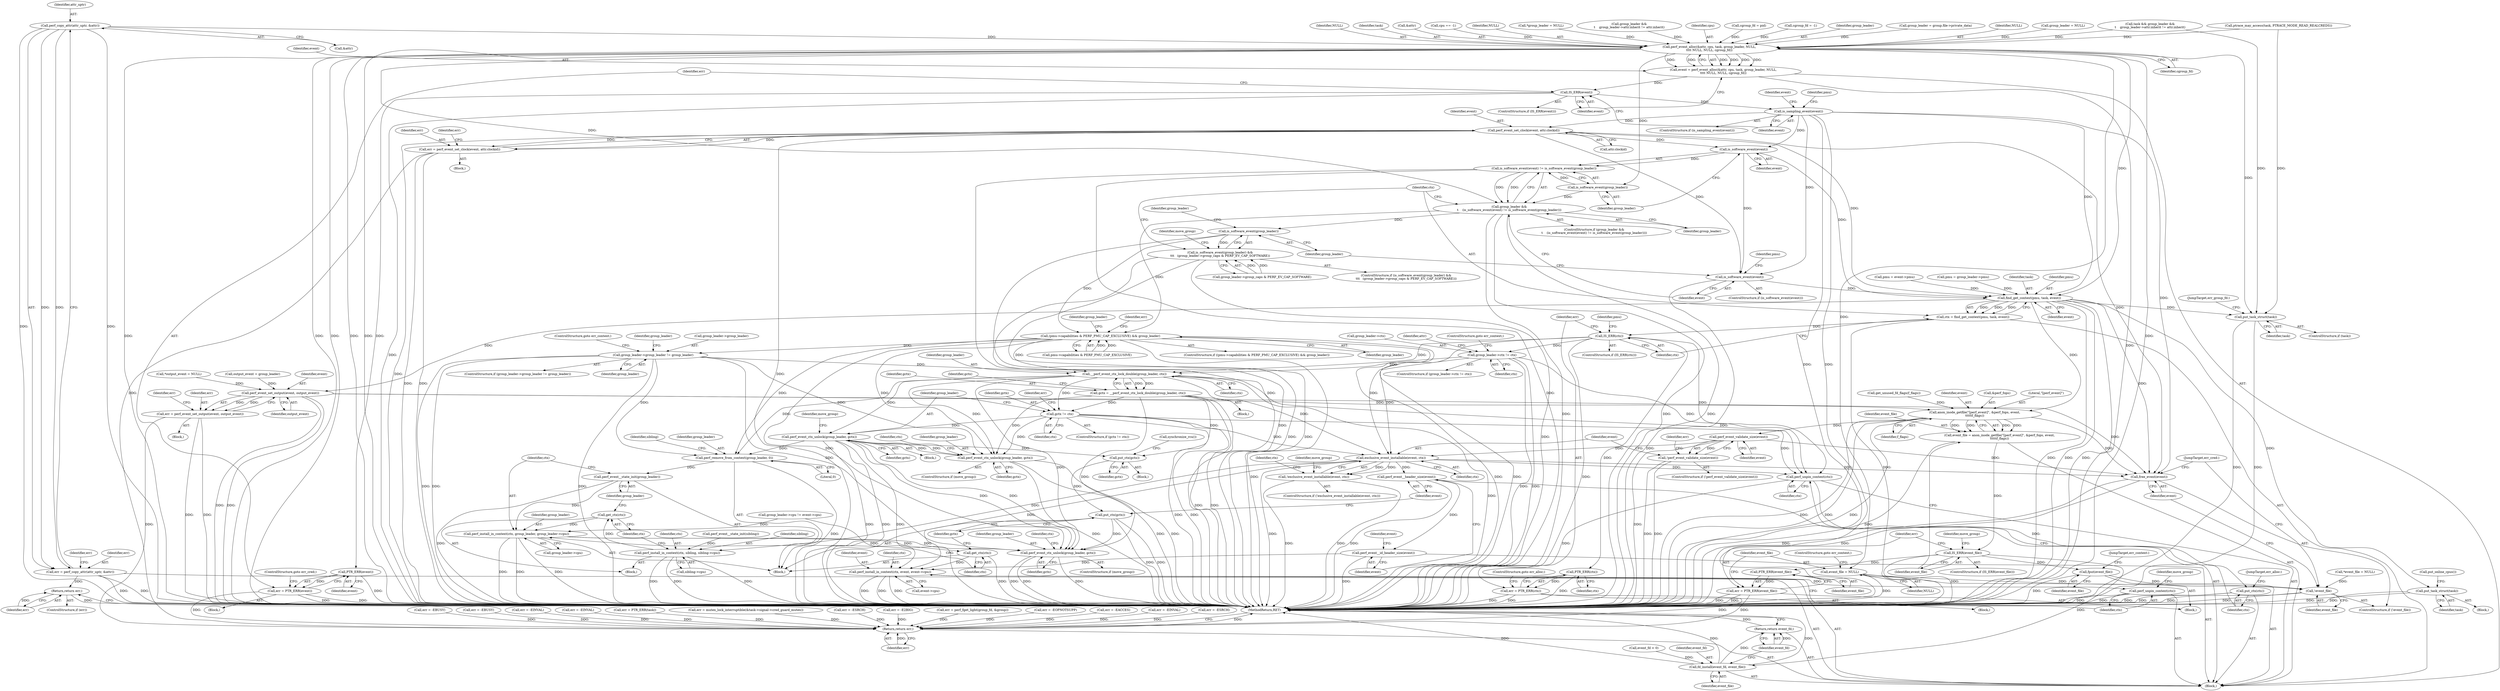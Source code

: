 digraph "0_linux_321027c1fe77f892f4ea07846aeae08cefbbb290@API" {
"1000190" [label="(Call,perf_copy_attr(attr_uptr, &attr))"];
"1000188" [label="(Call,err = perf_copy_attr(attr_uptr, &attr))"];
"1000196" [label="(Return,return err;)"];
"1000391" [label="(Call,perf_event_alloc(&attr, cpu, task, group_leader, NULL,\n\t\t\t\t NULL, NULL, cgroup_fd))"];
"1000389" [label="(Call,event = perf_event_alloc(&attr, cpu, task, group_leader, NULL,\n\t\t\t\t NULL, NULL, cgroup_fd))"];
"1000402" [label="(Call,IS_ERR(event))"];
"1000407" [label="(Call,PTR_ERR(event))"];
"1000405" [label="(Call,err = PTR_ERR(event))"];
"1000856" [label="(Return,return err;)"];
"1000411" [label="(Call,is_sampling_event(event))"];
"1000440" [label="(Call,perf_event_set_clock(event, attr.clockid))"];
"1000438" [label="(Call,err = perf_event_set_clock(event, attr.clockid))"];
"1000463" [label="(Call,is_software_event(event))"];
"1000462" [label="(Call,is_software_event(event) != is_software_event(group_leader))"];
"1000460" [label="(Call,group_leader &&\n\t    (is_software_event(event) != is_software_event(group_leader)))"];
"1000480" [label="(Call,is_software_event(group_leader))"];
"1000479" [label="(Call,is_software_event(group_leader) &&\n\t\t\t   (group_leader->group_caps & PERF_EV_CAP_SOFTWARE))"];
"1000507" [label="(Call,(pmu->capabilities & PERF_PMU_CAP_EXCLUSIVE) && group_leader)"];
"1000528" [label="(Call,group_leader->group_leader != group_leader)"];
"1000620" [label="(Call,__perf_event_ctx_lock_double(group_leader, ctx))"];
"1000618" [label="(Call,gctx = __perf_event_ctx_lock_double(group_leader, ctx))"];
"1000644" [label="(Call,gctx != ctx)"];
"1000655" [label="(Call,perf_event_ctx_unlock(group_leader, gctx))"];
"1000710" [label="(Call,perf_remove_from_context(group_leader, 0))"];
"1000731" [label="(Call,perf_event__state_init(group_leader))"];
"1000733" [label="(Call,perf_install_in_context(ctx, group_leader, group_leader->cpu))"];
"1000739" [label="(Call,get_ctx(ctx))"];
"1000752" [label="(Call,perf_install_in_context(ctx, event, event->cpu))"];
"1000758" [label="(Call,perf_unpin_context(ctx))"];
"1000762" [label="(Call,perf_event_ctx_unlock(group_leader, gctx))"];
"1000717" [label="(Call,put_ctx(gctx))"];
"1000741" [label="(Call,put_ctx(gctx))"];
"1000812" [label="(Call,perf_event_ctx_unlock(group_leader, gctx))"];
"1000692" [label="(Call,exclusive_event_installable(event, ctx))"];
"1000691" [label="(Call,!exclusive_event_installable(event, ctx))"];
"1000723" [label="(Call,perf_install_in_context(ctx, sibling, sibling->cpu))"];
"1000729" [label="(Call,get_ctx(ctx))"];
"1000743" [label="(Call,perf_event__header_size(event))"];
"1000745" [label="(Call,perf_event__id_header_size(event))"];
"1000823" [label="(Call,perf_unpin_context(ctx))"];
"1000825" [label="(Call,put_ctx(ctx))"];
"1000831" [label="(Call,free_event(event))"];
"1000469" [label="(Call,is_software_event(event))"];
"1000493" [label="(Call,find_get_context(pmu, task, event))"];
"1000491" [label="(Call,ctx = find_get_context(pmu, task, event))"];
"1000498" [label="(Call,IS_ERR(ctx))"];
"1000503" [label="(Call,PTR_ERR(ctx))"];
"1000501" [label="(Call,err = PTR_ERR(ctx))"];
"1000569" [label="(Call,group_leader->ctx != ctx)"];
"1000589" [label="(Call,perf_event_set_output(event, output_event))"];
"1000587" [label="(Call,err = perf_event_set_output(event, output_event))"];
"1000597" [label="(Call,anon_inode_getfile(\"[perf_event]\", &perf_fops, event,\n\t\t\t\t\tf_flags))"];
"1000595" [label="(Call,event_file = anon_inode_getfile(\"[perf_event]\", &perf_fops, event,\n\t\t\t\t\tf_flags))"];
"1000604" [label="(Call,IS_ERR(event_file))"];
"1000609" [label="(Call,PTR_ERR(event_file))"];
"1000607" [label="(Call,err = PTR_ERR(event_file))"];
"1000804" [label="(Call,fd_install(event_fd, event_file))"];
"1000807" [label="(Return,return event_fd;)"];
"1000820" [label="(Call,fput(event_file))"];
"1000829" [label="(Call,!event_file)"];
"1000682" [label="(Call,perf_event_validate_size(event))"];
"1000681" [label="(Call,!perf_event_validate_size(event))"];
"1000780" [label="(Call,put_task_struct(task))"];
"1000848" [label="(Call,put_task_struct(task))"];
"1000465" [label="(Call,is_software_event(group_leader))"];
"1000611" [label="(Call,event_file = NULL)"];
"1000405" [label="(Call,err = PTR_ERR(event))"];
"1000646" [label="(Identifier,ctx)"];
"1000742" [label="(Identifier,gctx)"];
"1000719" [label="(Call,synchronize_rcu())"];
"1000395" [label="(Identifier,task)"];
"1000516" [label="(Identifier,err)"];
"1000596" [label="(Identifier,event_file)"];
"1000389" [label="(Call,event = perf_event_alloc(&attr, cpu, task, group_leader, NULL,\n\t\t\t\t NULL, NULL, cgroup_fd))"];
"1000401" [label="(ControlStructure,if (IS_ERR(event)))"];
"1000478" [label="(ControlStructure,if (is_software_event(group_leader) &&\n\t\t\t   (group_leader->group_caps & PERF_EV_CAP_SOFTWARE)))"];
"1000694" [label="(Identifier,ctx)"];
"1000709" [label="(Block,)"];
"1000569" [label="(Call,group_leader->ctx != ctx)"];
"1000386" [label="(Call,cgroup_fd = pid)"];
"1000506" [label="(ControlStructure,if ((pmu->capabilities & PERF_PMU_CAP_EXCLUSIVE) && group_leader))"];
"1000818" [label="(Identifier,ctx)"];
"1000720" [label="(Block,)"];
"1000826" [label="(Identifier,ctx)"];
"1000681" [label="(Call,!perf_event_validate_size(event))"];
"1000378" [label="(Call,ptrace_may_access(task, PTRACE_MODE_READ_REALCREDS))"];
"1000621" [label="(Identifier,group_leader)"];
"1000828" [label="(ControlStructure,if (!event_file))"];
"1000177" [label="(Call,cgroup_fd = -1)"];
"1000504" [label="(Identifier,ctx)"];
"1000568" [label="(ControlStructure,if (group_leader->ctx != ctx))"];
"1000410" [label="(ControlStructure,if (is_sampling_event(event)))"];
"1000607" [label="(Call,err = PTR_ERR(event_file))"];
"1000656" [label="(Identifier,group_leader)"];
"1000718" [label="(Identifier,gctx)"];
"1000527" [label="(ControlStructure,if (group_leader->group_leader != group_leader))"];
"1000515" [label="(Call,err = -EBUSY)"];
"1000761" [label="(Identifier,move_group)"];
"1000466" [label="(Identifier,group_leader)"];
"1000772" [label="(Block,)"];
"1000857" [label="(Identifier,err)"];
"1000698" [label="(Call,err = -EBUSY)"];
"1000618" [label="(Call,gctx = __perf_event_ctx_lock_double(group_leader, ctx))"];
"1000763" [label="(Identifier,group_leader)"];
"1000400" [label="(Identifier,cgroup_fd)"];
"1000480" [label="(Call,is_software_event(group_leader))"];
"1000614" [label="(ControlStructure,goto err_context;)"];
"1000730" [label="(Identifier,ctx)"];
"1000758" [label="(Call,perf_unpin_context(ctx))"];
"1000648" [label="(Call,err = -EINVAL)"];
"1000717" [label="(Call,put_ctx(gctx))"];
"1000705" [label="(Identifier,ctx)"];
"1000731" [label="(Call,perf_event__state_init(group_leader))"];
"1000507" [label="(Call,(pmu->capabilities & PERF_PMU_CAP_EXCLUSIVE) && group_leader)"];
"1000830" [label="(Identifier,event_file)"];
"1000856" [label="(Return,return err;)"];
"1000649" [label="(Identifier,err)"];
"1000616" [label="(Identifier,move_group)"];
"1000849" [label="(Identifier,task)"];
"1000807" [label="(Return,return event_fd;)"];
"1000599" [label="(Call,&perf_fops)"];
"1000503" [label="(Call,PTR_ERR(ctx))"];
"1000611" [label="(Call,event_file = NULL)"];
"1000620" [label="(Call,__perf_event_ctx_lock_double(group_leader, ctx))"];
"1000192" [label="(Call,&attr)"];
"1000740" [label="(Identifier,ctx)"];
"1000643" [label="(ControlStructure,if (gctx != ctx))"];
"1000745" [label="(Call,perf_event__id_header_size(event))"];
"1000428" [label="(Call,pmu = event->pmu)"];
"1000806" [label="(Identifier,event_file)"];
"1000804" [label="(Call,fd_install(event_fd, event_file))"];
"1000782" [label="(Call,put_online_cpus())"];
"1000472" [label="(Call,pmu = group_leader->pmu)"];
"1000470" [label="(Identifier,event)"];
"1000188" [label="(Call,err = perf_copy_attr(attr_uptr, &attr))"];
"1000739" [label="(Call,get_ctx(ctx))"];
"1000605" [label="(Identifier,event_file)"];
"1000468" [label="(ControlStructure,if (is_software_event(event)))"];
"1000715" [label="(Identifier,sibling)"];
"1000746" [label="(Identifier,event)"];
"1000528" [label="(Call,group_leader->group_leader != group_leader)"];
"1000680" [label="(ControlStructure,if (!perf_event_validate_size(event)))"];
"1000831" [label="(Call,free_event(event))"];
"1000587" [label="(Call,err = perf_event_set_output(event, output_event))"];
"1000824" [label="(Identifier,ctx)"];
"1000821" [label="(Identifier,event_file)"];
"1000603" [label="(ControlStructure,if (IS_ERR(event_file)))"];
"1000489" [label="(Identifier,move_group)"];
"1000591" [label="(Identifier,output_event)"];
"1000402" [label="(Call,IS_ERR(event))"];
"1000194" [label="(ControlStructure,if (err))"];
"1000396" [label="(Identifier,group_leader)"];
"1000820" [label="(Call,fput(event_file))"];
"1000764" [label="(Identifier,gctx)"];
"1000196" [label="(Return,return err;)"];
"1000463" [label="(Call,is_software_event(event))"];
"1000406" [label="(Identifier,err)"];
"1000586" [label="(Block,)"];
"1000404" [label="(Block,)"];
"1000848" [label="(Call,put_task_struct(task))"];
"1000827" [label="(JumpTarget,err_alloc:)"];
"1000734" [label="(Identifier,ctx)"];
"1000617" [label="(Block,)"];
"1000693" [label="(Identifier,event)"];
"1000302" [label="(Call,output_event = group_leader)"];
"1000190" [label="(Call,perf_copy_attr(attr_uptr, &attr))"];
"1000858" [label="(MethodReturn,RET)"];
"1000492" [label="(Identifier,ctx)"];
"1000808" [label="(Identifier,event_fd)"];
"1000755" [label="(Call,event->cpu)"];
"1000523" [label="(Call,err = -EINVAL)"];
"1000713" [label="(Block,)"];
"1000813" [label="(Identifier,group_leader)"];
"1000469" [label="(Call,is_software_event(event))"];
"1000155" [label="(Call,*event_file = NULL)"];
"1000510" [label="(Identifier,pmu)"];
"1000461" [label="(Identifier,group_leader)"];
"1000418" [label="(Identifier,event)"];
"1000412" [label="(Identifier,event)"];
"1000574" [label="(ControlStructure,goto err_context;)"];
"1000655" [label="(Call,perf_event_ctx_unlock(group_leader, gctx))"];
"1000291" [label="(Call,group_leader = group.file->private_data)"];
"1000495" [label="(Identifier,task)"];
"1000513" [label="(Identifier,group_leader)"];
"1000724" [label="(Identifier,ctx)"];
"1000390" [label="(Identifier,event)"];
"1000459" [label="(ControlStructure,if (group_leader &&\n\t    (is_software_event(event) != is_software_event(group_leader))))"];
"1000608" [label="(Identifier,err)"];
"1000397" [label="(Identifier,NULL)"];
"1000593" [label="(Identifier,err)"];
"1000749" [label="(Identifier,event)"];
"1000521" [label="(Identifier,group_leader)"];
"1000331" [label="(Call,err = PTR_ERR(task))"];
"1000692" [label="(Call,exclusive_event_installable(event, ctx))"];
"1000822" [label="(JumpTarget,err_context:)"];
"1000604" [label="(Call,IS_ERR(event_file))"];
"1000195" [label="(Identifier,err)"];
"1000464" [label="(Identifier,event)"];
"1000712" [label="(Literal,0)"];
"1000271" [label="(Call,event_fd < 0)"];
"1000729" [label="(Call,get_ctx(ctx))"];
"1000759" [label="(Identifier,ctx)"];
"1000610" [label="(Identifier,event_file)"];
"1000496" [label="(Identifier,event)"];
"1000440" [label="(Call,perf_event_set_clock(event, attr.clockid))"];
"1000491" [label="(Call,ctx = find_get_context(pmu, task, event))"];
"1000309" [label="(Call,group_leader = NULL)"];
"1000497" [label="(ControlStructure,if (IS_ERR(ctx)))"];
"1000754" [label="(Identifier,event)"];
"1000498" [label="(Call,IS_ERR(ctx))"];
"1000760" [label="(ControlStructure,if (move_group))"];
"1000446" [label="(Identifier,err)"];
"1000140" [label="(Block,)"];
"1000711" [label="(Identifier,group_leader)"];
"1000502" [label="(Identifier,err)"];
"1000508" [label="(Call,pmu->capabilities & PERF_PMU_CAP_EXCLUSIVE)"];
"1000533" [label="(ControlStructure,goto err_context;)"];
"1000481" [label="(Identifier,group_leader)"];
"1000484" [label="(Identifier,group_leader)"];
"1000710" [label="(Call,perf_remove_from_context(group_leader, 0))"];
"1000398" [label="(Identifier,NULL)"];
"1000532" [label="(Identifier,group_leader)"];
"1000360" [label="(Call,err = mutex_lock_interruptible(&task->signal->cred_guard_mutex))"];
"1000442" [label="(Call,attr.clockid)"];
"1000337" [label="(Call,task && group_leader &&\n\t    group_leader->attr.inherit != attr.inherit)"];
"1000499" [label="(Identifier,ctx)"];
"1000392" [label="(Call,&attr)"];
"1000630" [label="(Call,err = -ESRCH)"];
"1000391" [label="(Call,perf_event_alloc(&attr, cpu, task, group_leader, NULL,\n\t\t\t\t NULL, NULL, cgroup_fd))"];
"1000439" [label="(Identifier,err)"];
"1000479" [label="(Call,is_software_event(group_leader) &&\n\t\t\t   (group_leader->group_caps & PERF_EV_CAP_SOFTWARE))"];
"1000403" [label="(Identifier,event)"];
"1000408" [label="(Identifier,event)"];
"1000460" [label="(Call,group_leader &&\n\t    (is_software_event(event) != is_software_event(group_leader)))"];
"1000619" [label="(Identifier,gctx)"];
"1000733" [label="(Call,perf_install_in_context(ctx, group_leader, group_leader->cpu))"];
"1000781" [label="(Identifier,task)"];
"1000659" [label="(Identifier,move_group)"];
"1000753" [label="(Identifier,ctx)"];
"1000743" [label="(Call,perf_event__header_size(event))"];
"1000409" [label="(ControlStructure,goto err_cred;)"];
"1000829" [label="(Call,!event_file)"];
"1000812" [label="(Call,perf_event_ctx_unlock(group_leader, gctx))"];
"1000598" [label="(Literal,\"[perf_event]\")"];
"1000752" [label="(Call,perf_install_in_context(ctx, event, event->cpu))"];
"1000189" [label="(Identifier,err)"];
"1000493" [label="(Call,find_get_context(pmu, task, event))"];
"1000609" [label="(Call,PTR_ERR(event_file))"];
"1000768" [label="(Identifier,ctx)"];
"1000501" [label="(Call,err = PTR_ERR(ctx))"];
"1000597" [label="(Call,anon_inode_getfile(\"[perf_event]\", &perf_fops, event,\n\t\t\t\t\tf_flags))"];
"1000721" [label="(Call,perf_event__state_init(sibling))"];
"1000683" [label="(Identifier,event)"];
"1000438" [label="(Call,err = perf_event_set_clock(event, attr.clockid))"];
"1000588" [label="(Identifier,err)"];
"1000685" [label="(Call,err = -E2BIG)"];
"1000732" [label="(Identifier,group_leader)"];
"1000252" [label="(Call,cpu == -1)"];
"1000282" [label="(Call,err = perf_fget_light(group_fd, &group))"];
"1000191" [label="(Identifier,attr_uptr)"];
"1000645" [label="(Identifier,gctx)"];
"1000462" [label="(Call,is_software_event(event) != is_software_event(group_leader))"];
"1000833" [label="(JumpTarget,err_cred:)"];
"1000589" [label="(Call,perf_event_set_output(event, output_event))"];
"1000494" [label="(Identifier,pmu)"];
"1000268" [label="(Call,get_unused_fd_flags(f_flags))"];
"1000823" [label="(Call,perf_unpin_context(ctx))"];
"1000814" [label="(Identifier,gctx)"];
"1000690" [label="(ControlStructure,if (!exclusive_event_installable(event, ctx)))"];
"1000399" [label="(Identifier,NULL)"];
"1000590" [label="(Identifier,event)"];
"1000465" [label="(Call,is_software_event(group_leader))"];
"1000602" [label="(Identifier,f_flags)"];
"1000736" [label="(Call,group_leader->cpu)"];
"1000612" [label="(Identifier,event_file)"];
"1000805" [label="(Identifier,event_fd)"];
"1000146" [label="(Call,*output_event = NULL)"];
"1000595" [label="(Call,event_file = anon_inode_getfile(\"[perf_event]\", &perf_fops, event,\n\t\t\t\t\tf_flags))"];
"1000832" [label="(Identifier,event)"];
"1000429" [label="(Identifier,pmu)"];
"1000558" [label="(Call,group_leader->cpu != event->cpu)"];
"1000613" [label="(Identifier,NULL)"];
"1000741" [label="(Call,put_ctx(gctx))"];
"1000622" [label="(Identifier,ctx)"];
"1000570" [label="(Call,group_leader->ctx)"];
"1000423" [label="(Call,err = -EOPNOTSUPP)"];
"1000372" [label="(Call,err = -EACCES)"];
"1000437" [label="(Block,)"];
"1000682" [label="(Call,perf_event_validate_size(event))"];
"1000691" [label="(Call,!exclusive_event_installable(event, ctx))"];
"1000197" [label="(Identifier,err)"];
"1000411" [label="(Call,is_sampling_event(event))"];
"1000482" [label="(Call,group_leader->group_caps & PERF_EV_CAP_SOFTWARE)"];
"1000537" [label="(Identifier,group_leader)"];
"1000142" [label="(Call,*group_leader = NULL)"];
"1000473" [label="(Identifier,pmu)"];
"1000601" [label="(Identifier,event)"];
"1000723" [label="(Call,perf_install_in_context(ctx, sibling, sibling->cpu))"];
"1000697" [label="(Identifier,move_group)"];
"1000825" [label="(Call,put_ctx(ctx))"];
"1000726" [label="(Call,sibling->cpu)"];
"1000339" [label="(Call,group_leader &&\n\t    group_leader->attr.inherit != attr.inherit)"];
"1000780" [label="(Call,put_task_struct(task))"];
"1000744" [label="(Identifier,event)"];
"1000394" [label="(Identifier,cpu)"];
"1000850" [label="(JumpTarget,err_group_fd:)"];
"1000654" [label="(Block,)"];
"1000351" [label="(Call,err = -EINVAL)"];
"1000578" [label="(Identifier,attr)"];
"1000573" [label="(Identifier,ctx)"];
"1000505" [label="(ControlStructure,goto err_alloc;)"];
"1000606" [label="(Block,)"];
"1000529" [label="(Call,group_leader->group_leader)"];
"1000644" [label="(Call,gctx != ctx)"];
"1000500" [label="(Block,)"];
"1000686" [label="(Identifier,err)"];
"1000735" [label="(Identifier,group_leader)"];
"1000675" [label="(Call,err = -ESRCH)"];
"1000725" [label="(Identifier,sibling)"];
"1000441" [label="(Identifier,event)"];
"1000846" [label="(ControlStructure,if (task))"];
"1000407" [label="(Call,PTR_ERR(event))"];
"1000626" [label="(Identifier,gctx)"];
"1000810" [label="(ControlStructure,if (move_group))"];
"1000762" [label="(Call,perf_event_ctx_unlock(group_leader, gctx))"];
"1000657" [label="(Identifier,gctx)"];
"1000190" -> "1000188"  [label="AST: "];
"1000190" -> "1000192"  [label="CFG: "];
"1000191" -> "1000190"  [label="AST: "];
"1000192" -> "1000190"  [label="AST: "];
"1000188" -> "1000190"  [label="CFG: "];
"1000190" -> "1000858"  [label="DDG: "];
"1000190" -> "1000858"  [label="DDG: "];
"1000190" -> "1000188"  [label="DDG: "];
"1000190" -> "1000188"  [label="DDG: "];
"1000190" -> "1000391"  [label="DDG: "];
"1000188" -> "1000140"  [label="AST: "];
"1000189" -> "1000188"  [label="AST: "];
"1000195" -> "1000188"  [label="CFG: "];
"1000188" -> "1000858"  [label="DDG: "];
"1000188" -> "1000858"  [label="DDG: "];
"1000188" -> "1000196"  [label="DDG: "];
"1000196" -> "1000194"  [label="AST: "];
"1000196" -> "1000197"  [label="CFG: "];
"1000197" -> "1000196"  [label="AST: "];
"1000858" -> "1000196"  [label="CFG: "];
"1000196" -> "1000858"  [label="DDG: "];
"1000197" -> "1000196"  [label="DDG: "];
"1000391" -> "1000389"  [label="AST: "];
"1000391" -> "1000400"  [label="CFG: "];
"1000392" -> "1000391"  [label="AST: "];
"1000394" -> "1000391"  [label="AST: "];
"1000395" -> "1000391"  [label="AST: "];
"1000396" -> "1000391"  [label="AST: "];
"1000397" -> "1000391"  [label="AST: "];
"1000398" -> "1000391"  [label="AST: "];
"1000399" -> "1000391"  [label="AST: "];
"1000400" -> "1000391"  [label="AST: "];
"1000389" -> "1000391"  [label="CFG: "];
"1000391" -> "1000858"  [label="DDG: "];
"1000391" -> "1000858"  [label="DDG: "];
"1000391" -> "1000858"  [label="DDG: "];
"1000391" -> "1000858"  [label="DDG: "];
"1000391" -> "1000858"  [label="DDG: "];
"1000391" -> "1000858"  [label="DDG: "];
"1000391" -> "1000389"  [label="DDG: "];
"1000391" -> "1000389"  [label="DDG: "];
"1000391" -> "1000389"  [label="DDG: "];
"1000391" -> "1000389"  [label="DDG: "];
"1000391" -> "1000389"  [label="DDG: "];
"1000391" -> "1000389"  [label="DDG: "];
"1000252" -> "1000391"  [label="DDG: "];
"1000337" -> "1000391"  [label="DDG: "];
"1000378" -> "1000391"  [label="DDG: "];
"1000309" -> "1000391"  [label="DDG: "];
"1000291" -> "1000391"  [label="DDG: "];
"1000339" -> "1000391"  [label="DDG: "];
"1000142" -> "1000391"  [label="DDG: "];
"1000177" -> "1000391"  [label="DDG: "];
"1000386" -> "1000391"  [label="DDG: "];
"1000391" -> "1000460"  [label="DDG: "];
"1000391" -> "1000465"  [label="DDG: "];
"1000391" -> "1000493"  [label="DDG: "];
"1000391" -> "1000611"  [label="DDG: "];
"1000391" -> "1000848"  [label="DDG: "];
"1000389" -> "1000140"  [label="AST: "];
"1000390" -> "1000389"  [label="AST: "];
"1000403" -> "1000389"  [label="CFG: "];
"1000389" -> "1000858"  [label="DDG: "];
"1000389" -> "1000402"  [label="DDG: "];
"1000402" -> "1000401"  [label="AST: "];
"1000402" -> "1000403"  [label="CFG: "];
"1000403" -> "1000402"  [label="AST: "];
"1000406" -> "1000402"  [label="CFG: "];
"1000412" -> "1000402"  [label="CFG: "];
"1000402" -> "1000858"  [label="DDG: "];
"1000402" -> "1000407"  [label="DDG: "];
"1000402" -> "1000411"  [label="DDG: "];
"1000407" -> "1000405"  [label="AST: "];
"1000407" -> "1000408"  [label="CFG: "];
"1000408" -> "1000407"  [label="AST: "];
"1000405" -> "1000407"  [label="CFG: "];
"1000407" -> "1000858"  [label="DDG: "];
"1000407" -> "1000405"  [label="DDG: "];
"1000405" -> "1000404"  [label="AST: "];
"1000406" -> "1000405"  [label="AST: "];
"1000409" -> "1000405"  [label="CFG: "];
"1000405" -> "1000858"  [label="DDG: "];
"1000405" -> "1000858"  [label="DDG: "];
"1000405" -> "1000856"  [label="DDG: "];
"1000856" -> "1000140"  [label="AST: "];
"1000856" -> "1000857"  [label="CFG: "];
"1000857" -> "1000856"  [label="AST: "];
"1000858" -> "1000856"  [label="CFG: "];
"1000856" -> "1000858"  [label="DDG: "];
"1000857" -> "1000856"  [label="DDG: "];
"1000675" -> "1000856"  [label="DDG: "];
"1000360" -> "1000856"  [label="DDG: "];
"1000523" -> "1000856"  [label="DDG: "];
"1000630" -> "1000856"  [label="DDG: "];
"1000587" -> "1000856"  [label="DDG: "];
"1000515" -> "1000856"  [label="DDG: "];
"1000423" -> "1000856"  [label="DDG: "];
"1000351" -> "1000856"  [label="DDG: "];
"1000438" -> "1000856"  [label="DDG: "];
"1000282" -> "1000856"  [label="DDG: "];
"1000607" -> "1000856"  [label="DDG: "];
"1000331" -> "1000856"  [label="DDG: "];
"1000698" -> "1000856"  [label="DDG: "];
"1000501" -> "1000856"  [label="DDG: "];
"1000372" -> "1000856"  [label="DDG: "];
"1000648" -> "1000856"  [label="DDG: "];
"1000685" -> "1000856"  [label="DDG: "];
"1000411" -> "1000410"  [label="AST: "];
"1000411" -> "1000412"  [label="CFG: "];
"1000412" -> "1000411"  [label="AST: "];
"1000418" -> "1000411"  [label="CFG: "];
"1000429" -> "1000411"  [label="CFG: "];
"1000411" -> "1000858"  [label="DDG: "];
"1000411" -> "1000858"  [label="DDG: "];
"1000411" -> "1000440"  [label="DDG: "];
"1000411" -> "1000463"  [label="DDG: "];
"1000411" -> "1000469"  [label="DDG: "];
"1000411" -> "1000493"  [label="DDG: "];
"1000411" -> "1000831"  [label="DDG: "];
"1000440" -> "1000438"  [label="AST: "];
"1000440" -> "1000442"  [label="CFG: "];
"1000441" -> "1000440"  [label="AST: "];
"1000442" -> "1000440"  [label="AST: "];
"1000438" -> "1000440"  [label="CFG: "];
"1000440" -> "1000858"  [label="DDG: "];
"1000440" -> "1000858"  [label="DDG: "];
"1000440" -> "1000438"  [label="DDG: "];
"1000440" -> "1000438"  [label="DDG: "];
"1000440" -> "1000463"  [label="DDG: "];
"1000440" -> "1000469"  [label="DDG: "];
"1000440" -> "1000493"  [label="DDG: "];
"1000440" -> "1000831"  [label="DDG: "];
"1000438" -> "1000437"  [label="AST: "];
"1000439" -> "1000438"  [label="AST: "];
"1000446" -> "1000438"  [label="CFG: "];
"1000438" -> "1000858"  [label="DDG: "];
"1000438" -> "1000858"  [label="DDG: "];
"1000463" -> "1000462"  [label="AST: "];
"1000463" -> "1000464"  [label="CFG: "];
"1000464" -> "1000463"  [label="AST: "];
"1000466" -> "1000463"  [label="CFG: "];
"1000463" -> "1000462"  [label="DDG: "];
"1000463" -> "1000469"  [label="DDG: "];
"1000463" -> "1000493"  [label="DDG: "];
"1000462" -> "1000460"  [label="AST: "];
"1000462" -> "1000465"  [label="CFG: "];
"1000465" -> "1000462"  [label="AST: "];
"1000460" -> "1000462"  [label="CFG: "];
"1000462" -> "1000858"  [label="DDG: "];
"1000462" -> "1000858"  [label="DDG: "];
"1000462" -> "1000460"  [label="DDG: "];
"1000462" -> "1000460"  [label="DDG: "];
"1000465" -> "1000462"  [label="DDG: "];
"1000460" -> "1000459"  [label="AST: "];
"1000460" -> "1000461"  [label="CFG: "];
"1000461" -> "1000460"  [label="AST: "];
"1000470" -> "1000460"  [label="CFG: "];
"1000492" -> "1000460"  [label="CFG: "];
"1000460" -> "1000858"  [label="DDG: "];
"1000460" -> "1000858"  [label="DDG: "];
"1000460" -> "1000858"  [label="DDG: "];
"1000465" -> "1000460"  [label="DDG: "];
"1000460" -> "1000480"  [label="DDG: "];
"1000460" -> "1000507"  [label="DDG: "];
"1000480" -> "1000479"  [label="AST: "];
"1000480" -> "1000481"  [label="CFG: "];
"1000481" -> "1000480"  [label="AST: "];
"1000484" -> "1000480"  [label="CFG: "];
"1000479" -> "1000480"  [label="CFG: "];
"1000480" -> "1000858"  [label="DDG: "];
"1000480" -> "1000479"  [label="DDG: "];
"1000480" -> "1000507"  [label="DDG: "];
"1000479" -> "1000478"  [label="AST: "];
"1000479" -> "1000482"  [label="CFG: "];
"1000482" -> "1000479"  [label="AST: "];
"1000489" -> "1000479"  [label="CFG: "];
"1000492" -> "1000479"  [label="CFG: "];
"1000479" -> "1000858"  [label="DDG: "];
"1000479" -> "1000858"  [label="DDG: "];
"1000479" -> "1000858"  [label="DDG: "];
"1000482" -> "1000479"  [label="DDG: "];
"1000482" -> "1000479"  [label="DDG: "];
"1000507" -> "1000506"  [label="AST: "];
"1000507" -> "1000508"  [label="CFG: "];
"1000507" -> "1000513"  [label="CFG: "];
"1000508" -> "1000507"  [label="AST: "];
"1000513" -> "1000507"  [label="AST: "];
"1000516" -> "1000507"  [label="CFG: "];
"1000521" -> "1000507"  [label="CFG: "];
"1000507" -> "1000858"  [label="DDG: "];
"1000507" -> "1000858"  [label="DDG: "];
"1000507" -> "1000858"  [label="DDG: "];
"1000508" -> "1000507"  [label="DDG: "];
"1000508" -> "1000507"  [label="DDG: "];
"1000507" -> "1000528"  [label="DDG: "];
"1000507" -> "1000620"  [label="DDG: "];
"1000507" -> "1000710"  [label="DDG: "];
"1000507" -> "1000762"  [label="DDG: "];
"1000507" -> "1000812"  [label="DDG: "];
"1000528" -> "1000527"  [label="AST: "];
"1000528" -> "1000532"  [label="CFG: "];
"1000529" -> "1000528"  [label="AST: "];
"1000532" -> "1000528"  [label="AST: "];
"1000533" -> "1000528"  [label="CFG: "];
"1000537" -> "1000528"  [label="CFG: "];
"1000528" -> "1000858"  [label="DDG: "];
"1000528" -> "1000858"  [label="DDG: "];
"1000528" -> "1000858"  [label="DDG: "];
"1000528" -> "1000620"  [label="DDG: "];
"1000528" -> "1000710"  [label="DDG: "];
"1000528" -> "1000762"  [label="DDG: "];
"1000528" -> "1000812"  [label="DDG: "];
"1000620" -> "1000618"  [label="AST: "];
"1000620" -> "1000622"  [label="CFG: "];
"1000621" -> "1000620"  [label="AST: "];
"1000622" -> "1000620"  [label="AST: "];
"1000618" -> "1000620"  [label="CFG: "];
"1000620" -> "1000858"  [label="DDG: "];
"1000620" -> "1000618"  [label="DDG: "];
"1000620" -> "1000618"  [label="DDG: "];
"1000498" -> "1000620"  [label="DDG: "];
"1000569" -> "1000620"  [label="DDG: "];
"1000620" -> "1000644"  [label="DDG: "];
"1000620" -> "1000655"  [label="DDG: "];
"1000620" -> "1000692"  [label="DDG: "];
"1000620" -> "1000710"  [label="DDG: "];
"1000620" -> "1000762"  [label="DDG: "];
"1000620" -> "1000812"  [label="DDG: "];
"1000620" -> "1000823"  [label="DDG: "];
"1000618" -> "1000617"  [label="AST: "];
"1000619" -> "1000618"  [label="AST: "];
"1000626" -> "1000618"  [label="CFG: "];
"1000618" -> "1000858"  [label="DDG: "];
"1000618" -> "1000858"  [label="DDG: "];
"1000618" -> "1000644"  [label="DDG: "];
"1000618" -> "1000717"  [label="DDG: "];
"1000618" -> "1000762"  [label="DDG: "];
"1000618" -> "1000812"  [label="DDG: "];
"1000644" -> "1000643"  [label="AST: "];
"1000644" -> "1000646"  [label="CFG: "];
"1000645" -> "1000644"  [label="AST: "];
"1000646" -> "1000644"  [label="AST: "];
"1000649" -> "1000644"  [label="CFG: "];
"1000656" -> "1000644"  [label="CFG: "];
"1000644" -> "1000858"  [label="DDG: "];
"1000644" -> "1000858"  [label="DDG: "];
"1000644" -> "1000655"  [label="DDG: "];
"1000644" -> "1000692"  [label="DDG: "];
"1000644" -> "1000812"  [label="DDG: "];
"1000644" -> "1000823"  [label="DDG: "];
"1000655" -> "1000654"  [label="AST: "];
"1000655" -> "1000657"  [label="CFG: "];
"1000656" -> "1000655"  [label="AST: "];
"1000657" -> "1000655"  [label="AST: "];
"1000659" -> "1000655"  [label="CFG: "];
"1000655" -> "1000858"  [label="DDG: "];
"1000655" -> "1000858"  [label="DDG: "];
"1000655" -> "1000858"  [label="DDG: "];
"1000655" -> "1000710"  [label="DDG: "];
"1000655" -> "1000717"  [label="DDG: "];
"1000655" -> "1000762"  [label="DDG: "];
"1000655" -> "1000762"  [label="DDG: "];
"1000655" -> "1000812"  [label="DDG: "];
"1000655" -> "1000812"  [label="DDG: "];
"1000710" -> "1000709"  [label="AST: "];
"1000710" -> "1000712"  [label="CFG: "];
"1000711" -> "1000710"  [label="AST: "];
"1000712" -> "1000710"  [label="AST: "];
"1000715" -> "1000710"  [label="CFG: "];
"1000710" -> "1000858"  [label="DDG: "];
"1000710" -> "1000731"  [label="DDG: "];
"1000731" -> "1000709"  [label="AST: "];
"1000731" -> "1000732"  [label="CFG: "];
"1000732" -> "1000731"  [label="AST: "];
"1000734" -> "1000731"  [label="CFG: "];
"1000731" -> "1000858"  [label="DDG: "];
"1000731" -> "1000733"  [label="DDG: "];
"1000733" -> "1000709"  [label="AST: "];
"1000733" -> "1000736"  [label="CFG: "];
"1000734" -> "1000733"  [label="AST: "];
"1000735" -> "1000733"  [label="AST: "];
"1000736" -> "1000733"  [label="AST: "];
"1000740" -> "1000733"  [label="CFG: "];
"1000733" -> "1000858"  [label="DDG: "];
"1000733" -> "1000858"  [label="DDG: "];
"1000733" -> "1000858"  [label="DDG: "];
"1000729" -> "1000733"  [label="DDG: "];
"1000558" -> "1000733"  [label="DDG: "];
"1000733" -> "1000739"  [label="DDG: "];
"1000733" -> "1000762"  [label="DDG: "];
"1000739" -> "1000709"  [label="AST: "];
"1000739" -> "1000740"  [label="CFG: "];
"1000740" -> "1000739"  [label="AST: "];
"1000742" -> "1000739"  [label="CFG: "];
"1000739" -> "1000858"  [label="DDG: "];
"1000739" -> "1000752"  [label="DDG: "];
"1000752" -> "1000140"  [label="AST: "];
"1000752" -> "1000755"  [label="CFG: "];
"1000753" -> "1000752"  [label="AST: "];
"1000754" -> "1000752"  [label="AST: "];
"1000755" -> "1000752"  [label="AST: "];
"1000759" -> "1000752"  [label="CFG: "];
"1000752" -> "1000858"  [label="DDG: "];
"1000752" -> "1000858"  [label="DDG: "];
"1000752" -> "1000858"  [label="DDG: "];
"1000692" -> "1000752"  [label="DDG: "];
"1000745" -> "1000752"  [label="DDG: "];
"1000558" -> "1000752"  [label="DDG: "];
"1000752" -> "1000758"  [label="DDG: "];
"1000758" -> "1000140"  [label="AST: "];
"1000758" -> "1000759"  [label="CFG: "];
"1000759" -> "1000758"  [label="AST: "];
"1000761" -> "1000758"  [label="CFG: "];
"1000758" -> "1000858"  [label="DDG: "];
"1000758" -> "1000858"  [label="DDG: "];
"1000762" -> "1000760"  [label="AST: "];
"1000762" -> "1000764"  [label="CFG: "];
"1000763" -> "1000762"  [label="AST: "];
"1000764" -> "1000762"  [label="AST: "];
"1000768" -> "1000762"  [label="CFG: "];
"1000762" -> "1000858"  [label="DDG: "];
"1000762" -> "1000858"  [label="DDG: "];
"1000762" -> "1000858"  [label="DDG: "];
"1000741" -> "1000762"  [label="DDG: "];
"1000717" -> "1000713"  [label="AST: "];
"1000717" -> "1000718"  [label="CFG: "];
"1000718" -> "1000717"  [label="AST: "];
"1000719" -> "1000717"  [label="CFG: "];
"1000717" -> "1000741"  [label="DDG: "];
"1000741" -> "1000709"  [label="AST: "];
"1000741" -> "1000742"  [label="CFG: "];
"1000742" -> "1000741"  [label="AST: "];
"1000744" -> "1000741"  [label="CFG: "];
"1000741" -> "1000858"  [label="DDG: "];
"1000741" -> "1000858"  [label="DDG: "];
"1000812" -> "1000810"  [label="AST: "];
"1000812" -> "1000814"  [label="CFG: "];
"1000813" -> "1000812"  [label="AST: "];
"1000814" -> "1000812"  [label="AST: "];
"1000818" -> "1000812"  [label="CFG: "];
"1000812" -> "1000858"  [label="DDG: "];
"1000812" -> "1000858"  [label="DDG: "];
"1000812" -> "1000858"  [label="DDG: "];
"1000692" -> "1000691"  [label="AST: "];
"1000692" -> "1000694"  [label="CFG: "];
"1000693" -> "1000692"  [label="AST: "];
"1000694" -> "1000692"  [label="AST: "];
"1000691" -> "1000692"  [label="CFG: "];
"1000692" -> "1000858"  [label="DDG: "];
"1000692" -> "1000691"  [label="DDG: "];
"1000692" -> "1000691"  [label="DDG: "];
"1000682" -> "1000692"  [label="DDG: "];
"1000498" -> "1000692"  [label="DDG: "];
"1000569" -> "1000692"  [label="DDG: "];
"1000692" -> "1000723"  [label="DDG: "];
"1000692" -> "1000743"  [label="DDG: "];
"1000692" -> "1000823"  [label="DDG: "];
"1000692" -> "1000831"  [label="DDG: "];
"1000691" -> "1000690"  [label="AST: "];
"1000697" -> "1000691"  [label="CFG: "];
"1000705" -> "1000691"  [label="CFG: "];
"1000691" -> "1000858"  [label="DDG: "];
"1000691" -> "1000858"  [label="DDG: "];
"1000723" -> "1000720"  [label="AST: "];
"1000723" -> "1000726"  [label="CFG: "];
"1000724" -> "1000723"  [label="AST: "];
"1000725" -> "1000723"  [label="AST: "];
"1000726" -> "1000723"  [label="AST: "];
"1000730" -> "1000723"  [label="CFG: "];
"1000723" -> "1000858"  [label="DDG: "];
"1000723" -> "1000858"  [label="DDG: "];
"1000723" -> "1000858"  [label="DDG: "];
"1000721" -> "1000723"  [label="DDG: "];
"1000723" -> "1000729"  [label="DDG: "];
"1000729" -> "1000720"  [label="AST: "];
"1000729" -> "1000730"  [label="CFG: "];
"1000730" -> "1000729"  [label="AST: "];
"1000732" -> "1000729"  [label="CFG: "];
"1000743" -> "1000140"  [label="AST: "];
"1000743" -> "1000744"  [label="CFG: "];
"1000744" -> "1000743"  [label="AST: "];
"1000746" -> "1000743"  [label="CFG: "];
"1000743" -> "1000858"  [label="DDG: "];
"1000743" -> "1000745"  [label="DDG: "];
"1000745" -> "1000140"  [label="AST: "];
"1000745" -> "1000746"  [label="CFG: "];
"1000746" -> "1000745"  [label="AST: "];
"1000749" -> "1000745"  [label="CFG: "];
"1000745" -> "1000858"  [label="DDG: "];
"1000823" -> "1000140"  [label="AST: "];
"1000823" -> "1000824"  [label="CFG: "];
"1000824" -> "1000823"  [label="AST: "];
"1000826" -> "1000823"  [label="CFG: "];
"1000823" -> "1000858"  [label="DDG: "];
"1000498" -> "1000823"  [label="DDG: "];
"1000569" -> "1000823"  [label="DDG: "];
"1000823" -> "1000825"  [label="DDG: "];
"1000825" -> "1000140"  [label="AST: "];
"1000825" -> "1000826"  [label="CFG: "];
"1000826" -> "1000825"  [label="AST: "];
"1000827" -> "1000825"  [label="CFG: "];
"1000825" -> "1000858"  [label="DDG: "];
"1000825" -> "1000858"  [label="DDG: "];
"1000831" -> "1000828"  [label="AST: "];
"1000831" -> "1000832"  [label="CFG: "];
"1000832" -> "1000831"  [label="AST: "];
"1000833" -> "1000831"  [label="CFG: "];
"1000831" -> "1000858"  [label="DDG: "];
"1000831" -> "1000858"  [label="DDG: "];
"1000597" -> "1000831"  [label="DDG: "];
"1000493" -> "1000831"  [label="DDG: "];
"1000589" -> "1000831"  [label="DDG: "];
"1000682" -> "1000831"  [label="DDG: "];
"1000469" -> "1000468"  [label="AST: "];
"1000469" -> "1000470"  [label="CFG: "];
"1000470" -> "1000469"  [label="AST: "];
"1000473" -> "1000469"  [label="CFG: "];
"1000481" -> "1000469"  [label="CFG: "];
"1000469" -> "1000858"  [label="DDG: "];
"1000469" -> "1000493"  [label="DDG: "];
"1000493" -> "1000491"  [label="AST: "];
"1000493" -> "1000496"  [label="CFG: "];
"1000494" -> "1000493"  [label="AST: "];
"1000495" -> "1000493"  [label="AST: "];
"1000496" -> "1000493"  [label="AST: "];
"1000491" -> "1000493"  [label="CFG: "];
"1000493" -> "1000858"  [label="DDG: "];
"1000493" -> "1000858"  [label="DDG: "];
"1000493" -> "1000858"  [label="DDG: "];
"1000493" -> "1000491"  [label="DDG: "];
"1000493" -> "1000491"  [label="DDG: "];
"1000493" -> "1000491"  [label="DDG: "];
"1000472" -> "1000493"  [label="DDG: "];
"1000428" -> "1000493"  [label="DDG: "];
"1000493" -> "1000589"  [label="DDG: "];
"1000493" -> "1000597"  [label="DDG: "];
"1000493" -> "1000780"  [label="DDG: "];
"1000493" -> "1000848"  [label="DDG: "];
"1000491" -> "1000140"  [label="AST: "];
"1000492" -> "1000491"  [label="AST: "];
"1000499" -> "1000491"  [label="CFG: "];
"1000491" -> "1000858"  [label="DDG: "];
"1000491" -> "1000498"  [label="DDG: "];
"1000498" -> "1000497"  [label="AST: "];
"1000498" -> "1000499"  [label="CFG: "];
"1000499" -> "1000498"  [label="AST: "];
"1000502" -> "1000498"  [label="CFG: "];
"1000510" -> "1000498"  [label="CFG: "];
"1000498" -> "1000858"  [label="DDG: "];
"1000498" -> "1000503"  [label="DDG: "];
"1000498" -> "1000569"  [label="DDG: "];
"1000503" -> "1000501"  [label="AST: "];
"1000503" -> "1000504"  [label="CFG: "];
"1000504" -> "1000503"  [label="AST: "];
"1000501" -> "1000503"  [label="CFG: "];
"1000503" -> "1000858"  [label="DDG: "];
"1000503" -> "1000501"  [label="DDG: "];
"1000501" -> "1000500"  [label="AST: "];
"1000502" -> "1000501"  [label="AST: "];
"1000505" -> "1000501"  [label="CFG: "];
"1000501" -> "1000858"  [label="DDG: "];
"1000501" -> "1000858"  [label="DDG: "];
"1000569" -> "1000568"  [label="AST: "];
"1000569" -> "1000573"  [label="CFG: "];
"1000570" -> "1000569"  [label="AST: "];
"1000573" -> "1000569"  [label="AST: "];
"1000574" -> "1000569"  [label="CFG: "];
"1000578" -> "1000569"  [label="CFG: "];
"1000569" -> "1000858"  [label="DDG: "];
"1000569" -> "1000858"  [label="DDG: "];
"1000589" -> "1000587"  [label="AST: "];
"1000589" -> "1000591"  [label="CFG: "];
"1000590" -> "1000589"  [label="AST: "];
"1000591" -> "1000589"  [label="AST: "];
"1000587" -> "1000589"  [label="CFG: "];
"1000589" -> "1000858"  [label="DDG: "];
"1000589" -> "1000858"  [label="DDG: "];
"1000589" -> "1000587"  [label="DDG: "];
"1000589" -> "1000587"  [label="DDG: "];
"1000302" -> "1000589"  [label="DDG: "];
"1000146" -> "1000589"  [label="DDG: "];
"1000589" -> "1000597"  [label="DDG: "];
"1000587" -> "1000586"  [label="AST: "];
"1000588" -> "1000587"  [label="AST: "];
"1000593" -> "1000587"  [label="CFG: "];
"1000587" -> "1000858"  [label="DDG: "];
"1000587" -> "1000858"  [label="DDG: "];
"1000597" -> "1000595"  [label="AST: "];
"1000597" -> "1000602"  [label="CFG: "];
"1000598" -> "1000597"  [label="AST: "];
"1000599" -> "1000597"  [label="AST: "];
"1000601" -> "1000597"  [label="AST: "];
"1000602" -> "1000597"  [label="AST: "];
"1000595" -> "1000597"  [label="CFG: "];
"1000597" -> "1000858"  [label="DDG: "];
"1000597" -> "1000858"  [label="DDG: "];
"1000597" -> "1000858"  [label="DDG: "];
"1000597" -> "1000595"  [label="DDG: "];
"1000597" -> "1000595"  [label="DDG: "];
"1000597" -> "1000595"  [label="DDG: "];
"1000597" -> "1000595"  [label="DDG: "];
"1000268" -> "1000597"  [label="DDG: "];
"1000597" -> "1000682"  [label="DDG: "];
"1000595" -> "1000140"  [label="AST: "];
"1000596" -> "1000595"  [label="AST: "];
"1000605" -> "1000595"  [label="CFG: "];
"1000595" -> "1000858"  [label="DDG: "];
"1000595" -> "1000604"  [label="DDG: "];
"1000604" -> "1000603"  [label="AST: "];
"1000604" -> "1000605"  [label="CFG: "];
"1000605" -> "1000604"  [label="AST: "];
"1000608" -> "1000604"  [label="CFG: "];
"1000616" -> "1000604"  [label="CFG: "];
"1000604" -> "1000858"  [label="DDG: "];
"1000604" -> "1000609"  [label="DDG: "];
"1000604" -> "1000804"  [label="DDG: "];
"1000604" -> "1000820"  [label="DDG: "];
"1000609" -> "1000607"  [label="AST: "];
"1000609" -> "1000610"  [label="CFG: "];
"1000610" -> "1000609"  [label="AST: "];
"1000607" -> "1000609"  [label="CFG: "];
"1000609" -> "1000607"  [label="DDG: "];
"1000607" -> "1000606"  [label="AST: "];
"1000608" -> "1000607"  [label="AST: "];
"1000612" -> "1000607"  [label="CFG: "];
"1000607" -> "1000858"  [label="DDG: "];
"1000607" -> "1000858"  [label="DDG: "];
"1000804" -> "1000140"  [label="AST: "];
"1000804" -> "1000806"  [label="CFG: "];
"1000805" -> "1000804"  [label="AST: "];
"1000806" -> "1000804"  [label="AST: "];
"1000808" -> "1000804"  [label="CFG: "];
"1000804" -> "1000858"  [label="DDG: "];
"1000804" -> "1000858"  [label="DDG: "];
"1000804" -> "1000858"  [label="DDG: "];
"1000271" -> "1000804"  [label="DDG: "];
"1000804" -> "1000807"  [label="DDG: "];
"1000807" -> "1000140"  [label="AST: "];
"1000807" -> "1000808"  [label="CFG: "];
"1000808" -> "1000807"  [label="AST: "];
"1000858" -> "1000807"  [label="CFG: "];
"1000807" -> "1000858"  [label="DDG: "];
"1000808" -> "1000807"  [label="DDG: "];
"1000820" -> "1000140"  [label="AST: "];
"1000820" -> "1000821"  [label="CFG: "];
"1000821" -> "1000820"  [label="AST: "];
"1000822" -> "1000820"  [label="CFG: "];
"1000820" -> "1000858"  [label="DDG: "];
"1000820" -> "1000829"  [label="DDG: "];
"1000829" -> "1000828"  [label="AST: "];
"1000829" -> "1000830"  [label="CFG: "];
"1000830" -> "1000829"  [label="AST: "];
"1000832" -> "1000829"  [label="CFG: "];
"1000833" -> "1000829"  [label="CFG: "];
"1000829" -> "1000858"  [label="DDG: "];
"1000829" -> "1000858"  [label="DDG: "];
"1000155" -> "1000829"  [label="DDG: "];
"1000611" -> "1000829"  [label="DDG: "];
"1000682" -> "1000681"  [label="AST: "];
"1000682" -> "1000683"  [label="CFG: "];
"1000683" -> "1000682"  [label="AST: "];
"1000681" -> "1000682"  [label="CFG: "];
"1000682" -> "1000858"  [label="DDG: "];
"1000682" -> "1000681"  [label="DDG: "];
"1000681" -> "1000680"  [label="AST: "];
"1000686" -> "1000681"  [label="CFG: "];
"1000693" -> "1000681"  [label="CFG: "];
"1000681" -> "1000858"  [label="DDG: "];
"1000681" -> "1000858"  [label="DDG: "];
"1000780" -> "1000772"  [label="AST: "];
"1000780" -> "1000781"  [label="CFG: "];
"1000781" -> "1000780"  [label="AST: "];
"1000782" -> "1000780"  [label="CFG: "];
"1000780" -> "1000858"  [label="DDG: "];
"1000780" -> "1000858"  [label="DDG: "];
"1000848" -> "1000846"  [label="AST: "];
"1000848" -> "1000849"  [label="CFG: "];
"1000849" -> "1000848"  [label="AST: "];
"1000850" -> "1000848"  [label="CFG: "];
"1000848" -> "1000858"  [label="DDG: "];
"1000848" -> "1000858"  [label="DDG: "];
"1000337" -> "1000848"  [label="DDG: "];
"1000378" -> "1000848"  [label="DDG: "];
"1000465" -> "1000466"  [label="CFG: "];
"1000466" -> "1000465"  [label="AST: "];
"1000611" -> "1000606"  [label="AST: "];
"1000611" -> "1000613"  [label="CFG: "];
"1000612" -> "1000611"  [label="AST: "];
"1000613" -> "1000611"  [label="AST: "];
"1000614" -> "1000611"  [label="CFG: "];
"1000611" -> "1000858"  [label="DDG: "];
}
